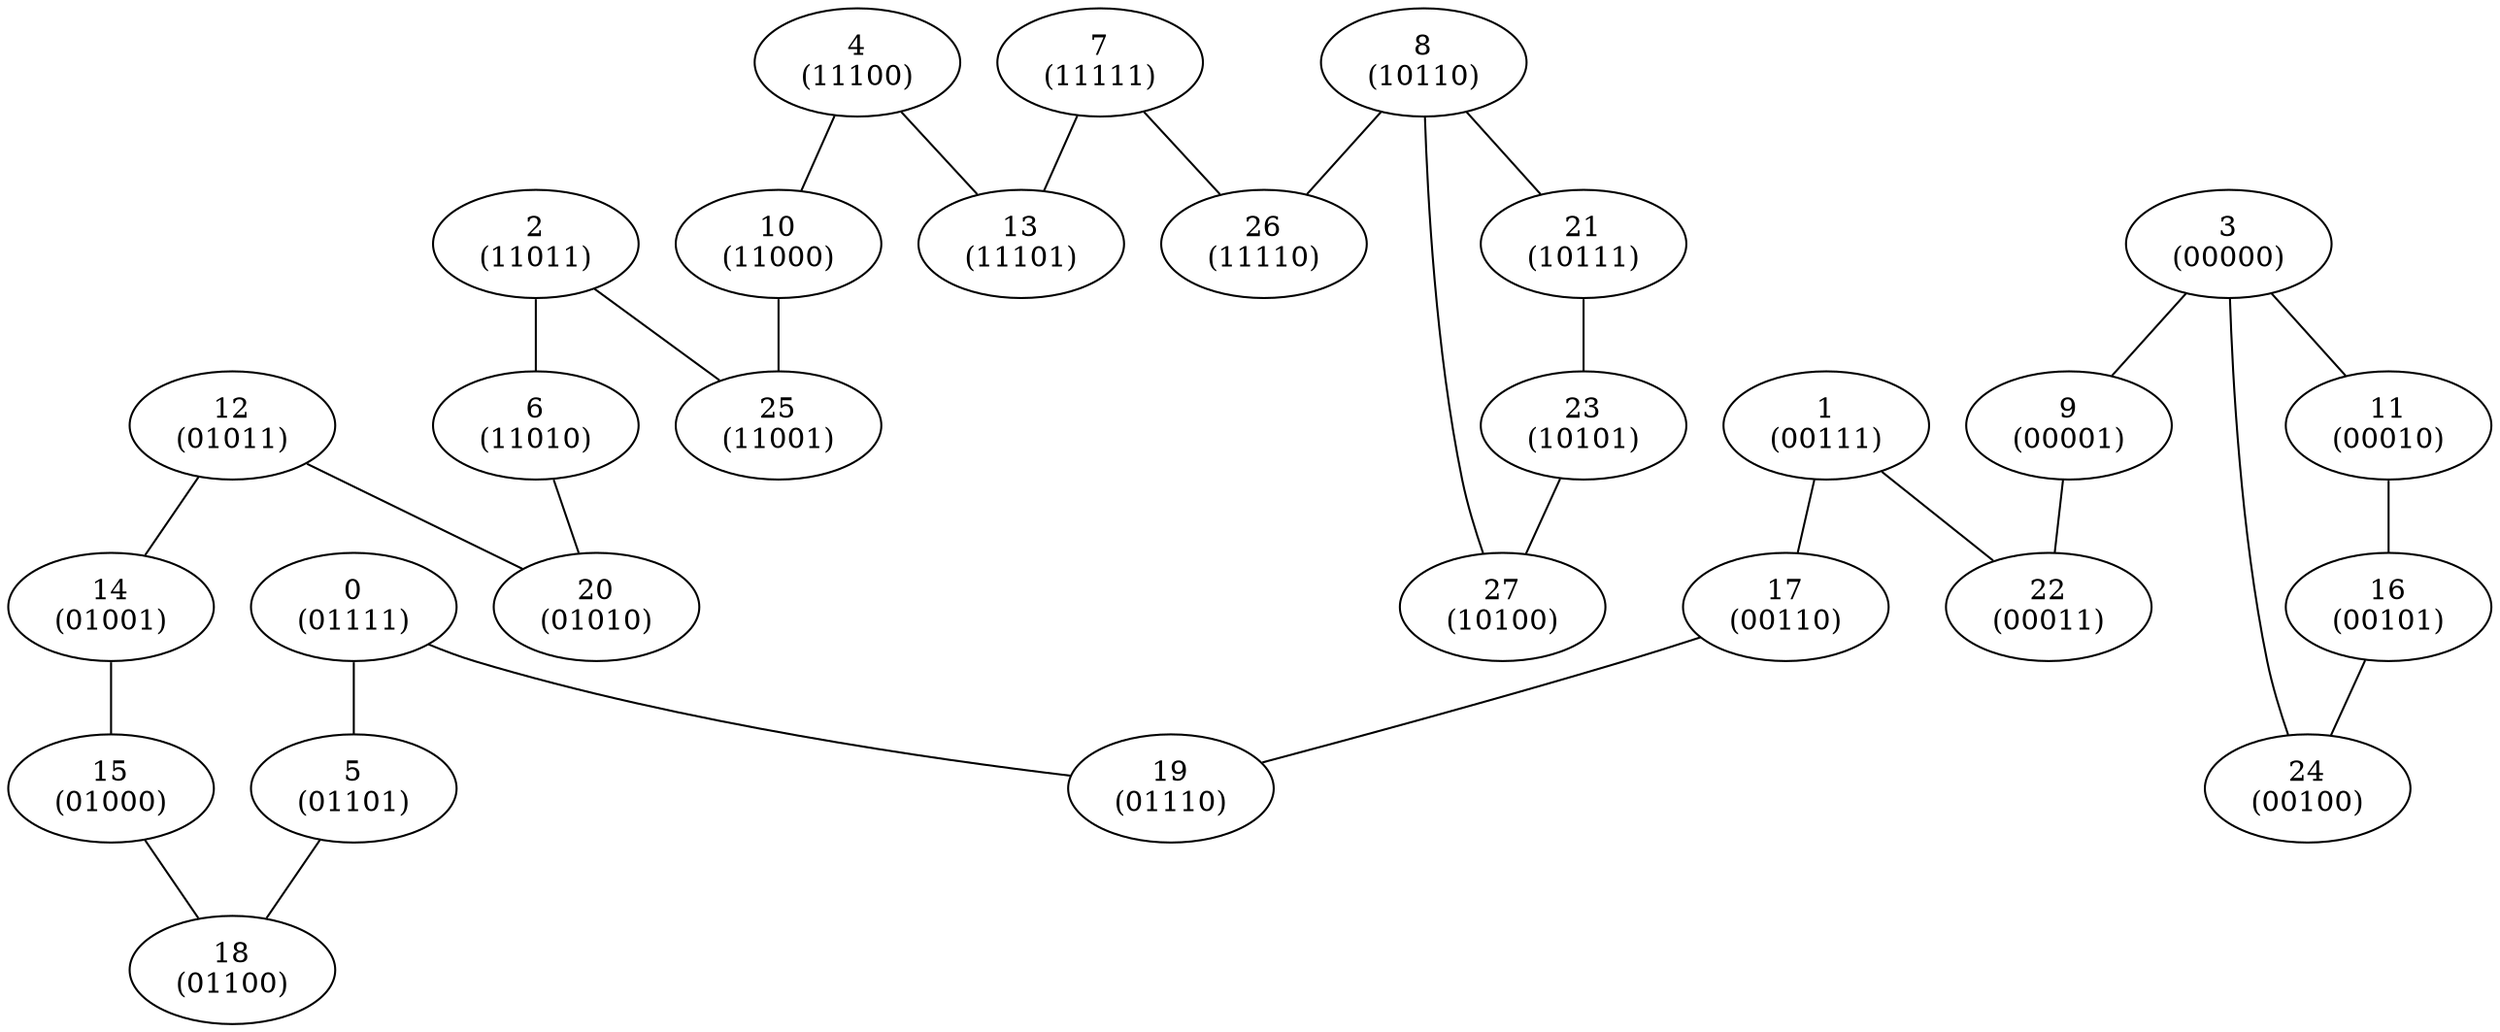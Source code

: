 graph fsm {
"0\n(01111)"--"5\n(01101)";
"0\n(01111)"--"19\n(01110)";
"1\n(00111)"--"17\n(00110)";
"1\n(00111)"--"22\n(00011)";
"2\n(11011)"--"6\n(11010)";
"2\n(11011)"--"25\n(11001)";
"3\n(00000)"--"9\n(00001)";
"3\n(00000)"--"11\n(00010)";
"3\n(00000)"--"24\n(00100)";
"4\n(11100)"--"10\n(11000)";
"4\n(11100)"--"13\n(11101)";
"5\n(01101)"--"18\n(01100)";
"6\n(11010)"--"20\n(01010)";
"7\n(11111)"--"13\n(11101)";
"7\n(11111)"--"26\n(11110)";
"8\n(10110)"--"21\n(10111)";
"8\n(10110)"--"26\n(11110)";
"8\n(10110)"--"27\n(10100)";
"9\n(00001)"--"22\n(00011)";
"10\n(11000)"--"25\n(11001)";
"11\n(00010)"--"16\n(00101)";
"12\n(01011)"--"14\n(01001)";
"12\n(01011)"--"20\n(01010)";
"14\n(01001)"--"15\n(01000)";
"15\n(01000)"--"18\n(01100)";
"16\n(00101)"--"24\n(00100)";
"17\n(00110)"--"19\n(01110)";
"21\n(10111)"--"23\n(10101)";
"23\n(10101)"--"27\n(10100)";
}